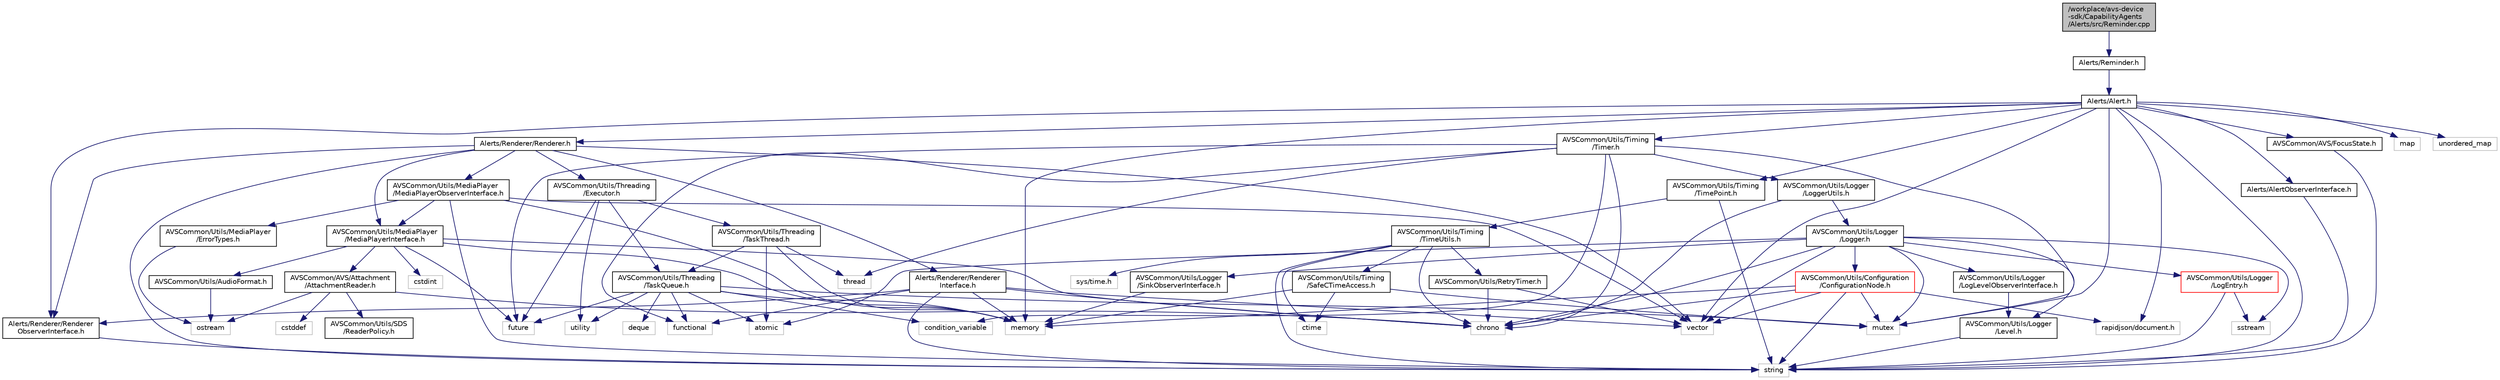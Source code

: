 digraph "/workplace/avs-device-sdk/CapabilityAgents/Alerts/src/Reminder.cpp"
{
  edge [fontname="Helvetica",fontsize="10",labelfontname="Helvetica",labelfontsize="10"];
  node [fontname="Helvetica",fontsize="10",shape=record];
  Node1 [label="/workplace/avs-device\l-sdk/CapabilityAgents\l/Alerts/src/Reminder.cpp",height=0.2,width=0.4,color="black", fillcolor="grey75", style="filled", fontcolor="black"];
  Node1 -> Node2 [color="midnightblue",fontsize="10",style="solid",fontname="Helvetica"];
  Node2 [label="Alerts/Reminder.h",height=0.2,width=0.4,color="black", fillcolor="white", style="filled",URL="$_reminder_8h.html"];
  Node2 -> Node3 [color="midnightblue",fontsize="10",style="solid",fontname="Helvetica"];
  Node3 [label="Alerts/Alert.h",height=0.2,width=0.4,color="black", fillcolor="white", style="filled",URL="$_alert_8h.html"];
  Node3 -> Node4 [color="midnightblue",fontsize="10",style="solid",fontname="Helvetica"];
  Node4 [label="Alerts/AlertObserverInterface.h",height=0.2,width=0.4,color="black", fillcolor="white", style="filled",URL="$_alert_observer_interface_8h.html"];
  Node4 -> Node5 [color="midnightblue",fontsize="10",style="solid",fontname="Helvetica"];
  Node5 [label="string",height=0.2,width=0.4,color="grey75", fillcolor="white", style="filled"];
  Node3 -> Node6 [color="midnightblue",fontsize="10",style="solid",fontname="Helvetica"];
  Node6 [label="Alerts/Renderer/Renderer.h",height=0.2,width=0.4,color="black", fillcolor="white", style="filled",URL="$_renderer_8h.html"];
  Node6 -> Node7 [color="midnightblue",fontsize="10",style="solid",fontname="Helvetica"];
  Node7 [label="Alerts/Renderer/Renderer\lInterface.h",height=0.2,width=0.4,color="black", fillcolor="white", style="filled",URL="$_renderer_interface_8h.html"];
  Node7 -> Node8 [color="midnightblue",fontsize="10",style="solid",fontname="Helvetica"];
  Node8 [label="Alerts/Renderer/Renderer\lObserverInterface.h",height=0.2,width=0.4,color="black", fillcolor="white", style="filled",URL="$_renderer_observer_interface_8h.html"];
  Node8 -> Node5 [color="midnightblue",fontsize="10",style="solid",fontname="Helvetica"];
  Node7 -> Node9 [color="midnightblue",fontsize="10",style="solid",fontname="Helvetica"];
  Node9 [label="chrono",height=0.2,width=0.4,color="grey75", fillcolor="white", style="filled"];
  Node7 -> Node10 [color="midnightblue",fontsize="10",style="solid",fontname="Helvetica"];
  Node10 [label="functional",height=0.2,width=0.4,color="grey75", fillcolor="white", style="filled"];
  Node7 -> Node11 [color="midnightblue",fontsize="10",style="solid",fontname="Helvetica"];
  Node11 [label="memory",height=0.2,width=0.4,color="grey75", fillcolor="white", style="filled"];
  Node7 -> Node5 [color="midnightblue",fontsize="10",style="solid",fontname="Helvetica"];
  Node7 -> Node12 [color="midnightblue",fontsize="10",style="solid",fontname="Helvetica"];
  Node12 [label="vector",height=0.2,width=0.4,color="grey75", fillcolor="white", style="filled"];
  Node6 -> Node8 [color="midnightblue",fontsize="10",style="solid",fontname="Helvetica"];
  Node6 -> Node13 [color="midnightblue",fontsize="10",style="solid",fontname="Helvetica"];
  Node13 [label="AVSCommon/Utils/Threading\l/Executor.h",height=0.2,width=0.4,color="black", fillcolor="white", style="filled",URL="$_executor_8h.html"];
  Node13 -> Node14 [color="midnightblue",fontsize="10",style="solid",fontname="Helvetica"];
  Node14 [label="future",height=0.2,width=0.4,color="grey75", fillcolor="white", style="filled"];
  Node13 -> Node15 [color="midnightblue",fontsize="10",style="solid",fontname="Helvetica"];
  Node15 [label="utility",height=0.2,width=0.4,color="grey75", fillcolor="white", style="filled"];
  Node13 -> Node16 [color="midnightblue",fontsize="10",style="solid",fontname="Helvetica"];
  Node16 [label="AVSCommon/Utils/Threading\l/TaskThread.h",height=0.2,width=0.4,color="black", fillcolor="white", style="filled",URL="$_task_thread_8h.html"];
  Node16 -> Node17 [color="midnightblue",fontsize="10",style="solid",fontname="Helvetica"];
  Node17 [label="atomic",height=0.2,width=0.4,color="grey75", fillcolor="white", style="filled"];
  Node16 -> Node11 [color="midnightblue",fontsize="10",style="solid",fontname="Helvetica"];
  Node16 -> Node18 [color="midnightblue",fontsize="10",style="solid",fontname="Helvetica"];
  Node18 [label="thread",height=0.2,width=0.4,color="grey75", fillcolor="white", style="filled"];
  Node16 -> Node19 [color="midnightblue",fontsize="10",style="solid",fontname="Helvetica"];
  Node19 [label="AVSCommon/Utils/Threading\l/TaskQueue.h",height=0.2,width=0.4,color="black", fillcolor="white", style="filled",URL="$_task_queue_8h.html"];
  Node19 -> Node17 [color="midnightblue",fontsize="10",style="solid",fontname="Helvetica"];
  Node19 -> Node20 [color="midnightblue",fontsize="10",style="solid",fontname="Helvetica"];
  Node20 [label="condition_variable",height=0.2,width=0.4,color="grey75", fillcolor="white", style="filled"];
  Node19 -> Node21 [color="midnightblue",fontsize="10",style="solid",fontname="Helvetica"];
  Node21 [label="deque",height=0.2,width=0.4,color="grey75", fillcolor="white", style="filled"];
  Node19 -> Node10 [color="midnightblue",fontsize="10",style="solid",fontname="Helvetica"];
  Node19 -> Node14 [color="midnightblue",fontsize="10",style="solid",fontname="Helvetica"];
  Node19 -> Node11 [color="midnightblue",fontsize="10",style="solid",fontname="Helvetica"];
  Node19 -> Node22 [color="midnightblue",fontsize="10",style="solid",fontname="Helvetica"];
  Node22 [label="mutex",height=0.2,width=0.4,color="grey75", fillcolor="white", style="filled"];
  Node19 -> Node15 [color="midnightblue",fontsize="10",style="solid",fontname="Helvetica"];
  Node13 -> Node19 [color="midnightblue",fontsize="10",style="solid",fontname="Helvetica"];
  Node6 -> Node23 [color="midnightblue",fontsize="10",style="solid",fontname="Helvetica"];
  Node23 [label="AVSCommon/Utils/MediaPlayer\l/MediaPlayerInterface.h",height=0.2,width=0.4,color="black", fillcolor="white", style="filled",URL="$_media_player_interface_8h.html"];
  Node23 -> Node9 [color="midnightblue",fontsize="10",style="solid",fontname="Helvetica"];
  Node23 -> Node24 [color="midnightblue",fontsize="10",style="solid",fontname="Helvetica"];
  Node24 [label="cstdint",height=0.2,width=0.4,color="grey75", fillcolor="white", style="filled"];
  Node23 -> Node14 [color="midnightblue",fontsize="10",style="solid",fontname="Helvetica"];
  Node23 -> Node11 [color="midnightblue",fontsize="10",style="solid",fontname="Helvetica"];
  Node23 -> Node25 [color="midnightblue",fontsize="10",style="solid",fontname="Helvetica"];
  Node25 [label="AVSCommon/AVS/Attachment\l/AttachmentReader.h",height=0.2,width=0.4,color="black", fillcolor="white", style="filled",URL="$_attachment_reader_8h.html"];
  Node25 -> Node9 [color="midnightblue",fontsize="10",style="solid",fontname="Helvetica"];
  Node25 -> Node26 [color="midnightblue",fontsize="10",style="solid",fontname="Helvetica"];
  Node26 [label="cstddef",height=0.2,width=0.4,color="grey75", fillcolor="white", style="filled"];
  Node25 -> Node27 [color="midnightblue",fontsize="10",style="solid",fontname="Helvetica"];
  Node27 [label="ostream",height=0.2,width=0.4,color="grey75", fillcolor="white", style="filled"];
  Node25 -> Node28 [color="midnightblue",fontsize="10",style="solid",fontname="Helvetica"];
  Node28 [label="AVSCommon/Utils/SDS\l/ReaderPolicy.h",height=0.2,width=0.4,color="black", fillcolor="white", style="filled",URL="$_reader_policy_8h.html"];
  Node23 -> Node29 [color="midnightblue",fontsize="10",style="solid",fontname="Helvetica"];
  Node29 [label="AVSCommon/Utils/AudioFormat.h",height=0.2,width=0.4,color="black", fillcolor="white", style="filled",URL="$_audio_format_8h.html"];
  Node29 -> Node27 [color="midnightblue",fontsize="10",style="solid",fontname="Helvetica"];
  Node6 -> Node30 [color="midnightblue",fontsize="10",style="solid",fontname="Helvetica"];
  Node30 [label="AVSCommon/Utils/MediaPlayer\l/MediaPlayerObserverInterface.h",height=0.2,width=0.4,color="black", fillcolor="white", style="filled",URL="$_media_player_observer_interface_8h.html"];
  Node30 -> Node5 [color="midnightblue",fontsize="10",style="solid",fontname="Helvetica"];
  Node30 -> Node12 [color="midnightblue",fontsize="10",style="solid",fontname="Helvetica"];
  Node30 -> Node11 [color="midnightblue",fontsize="10",style="solid",fontname="Helvetica"];
  Node30 -> Node31 [color="midnightblue",fontsize="10",style="solid",fontname="Helvetica"];
  Node31 [label="AVSCommon/Utils/MediaPlayer\l/ErrorTypes.h",height=0.2,width=0.4,color="black", fillcolor="white", style="filled",URL="$_error_types_8h.html"];
  Node31 -> Node27 [color="midnightblue",fontsize="10",style="solid",fontname="Helvetica"];
  Node30 -> Node23 [color="midnightblue",fontsize="10",style="solid",fontname="Helvetica"];
  Node6 -> Node5 [color="midnightblue",fontsize="10",style="solid",fontname="Helvetica"];
  Node6 -> Node12 [color="midnightblue",fontsize="10",style="solid",fontname="Helvetica"];
  Node3 -> Node8 [color="midnightblue",fontsize="10",style="solid",fontname="Helvetica"];
  Node3 -> Node32 [color="midnightblue",fontsize="10",style="solid",fontname="Helvetica"];
  Node32 [label="AVSCommon/AVS/FocusState.h",height=0.2,width=0.4,color="black", fillcolor="white", style="filled",URL="$_focus_state_8h.html"];
  Node32 -> Node5 [color="midnightblue",fontsize="10",style="solid",fontname="Helvetica"];
  Node3 -> Node33 [color="midnightblue",fontsize="10",style="solid",fontname="Helvetica"];
  Node33 [label="AVSCommon/Utils/Timing\l/Timer.h",height=0.2,width=0.4,color="black", fillcolor="white", style="filled",URL="$_a_v_s_common_2_utils_2include_2_a_v_s_common_2_utils_2_timing_2_timer_8h.html"];
  Node33 -> Node9 [color="midnightblue",fontsize="10",style="solid",fontname="Helvetica"];
  Node33 -> Node20 [color="midnightblue",fontsize="10",style="solid",fontname="Helvetica"];
  Node33 -> Node10 [color="midnightblue",fontsize="10",style="solid",fontname="Helvetica"];
  Node33 -> Node14 [color="midnightblue",fontsize="10",style="solid",fontname="Helvetica"];
  Node33 -> Node22 [color="midnightblue",fontsize="10",style="solid",fontname="Helvetica"];
  Node33 -> Node18 [color="midnightblue",fontsize="10",style="solid",fontname="Helvetica"];
  Node33 -> Node34 [color="midnightblue",fontsize="10",style="solid",fontname="Helvetica"];
  Node34 [label="AVSCommon/Utils/Logger\l/LoggerUtils.h",height=0.2,width=0.4,color="black", fillcolor="white", style="filled",URL="$_logger_utils_8h.html"];
  Node34 -> Node9 [color="midnightblue",fontsize="10",style="solid",fontname="Helvetica"];
  Node34 -> Node35 [color="midnightblue",fontsize="10",style="solid",fontname="Helvetica"];
  Node35 [label="AVSCommon/Utils/Logger\l/Logger.h",height=0.2,width=0.4,color="black", fillcolor="white", style="filled",URL="$_logger_8h.html"];
  Node35 -> Node17 [color="midnightblue",fontsize="10",style="solid",fontname="Helvetica"];
  Node35 -> Node9 [color="midnightblue",fontsize="10",style="solid",fontname="Helvetica"];
  Node35 -> Node22 [color="midnightblue",fontsize="10",style="solid",fontname="Helvetica"];
  Node35 -> Node36 [color="midnightblue",fontsize="10",style="solid",fontname="Helvetica"];
  Node36 [label="sstream",height=0.2,width=0.4,color="grey75", fillcolor="white", style="filled"];
  Node35 -> Node12 [color="midnightblue",fontsize="10",style="solid",fontname="Helvetica"];
  Node35 -> Node37 [color="midnightblue",fontsize="10",style="solid",fontname="Helvetica"];
  Node37 [label="AVSCommon/Utils/Configuration\l/ConfigurationNode.h",height=0.2,width=0.4,color="red", fillcolor="white", style="filled",URL="$_configuration_node_8h.html"];
  Node37 -> Node9 [color="midnightblue",fontsize="10",style="solid",fontname="Helvetica"];
  Node37 -> Node11 [color="midnightblue",fontsize="10",style="solid",fontname="Helvetica"];
  Node37 -> Node22 [color="midnightblue",fontsize="10",style="solid",fontname="Helvetica"];
  Node37 -> Node5 [color="midnightblue",fontsize="10",style="solid",fontname="Helvetica"];
  Node37 -> Node12 [color="midnightblue",fontsize="10",style="solid",fontname="Helvetica"];
  Node37 -> Node38 [color="midnightblue",fontsize="10",style="solid",fontname="Helvetica"];
  Node38 [label="rapidjson/document.h",height=0.2,width=0.4,color="grey75", fillcolor="white", style="filled"];
  Node35 -> Node39 [color="midnightblue",fontsize="10",style="solid",fontname="Helvetica"];
  Node39 [label="AVSCommon/Utils/Logger\l/Level.h",height=0.2,width=0.4,color="black", fillcolor="white", style="filled",URL="$_level_8h.html"];
  Node39 -> Node5 [color="midnightblue",fontsize="10",style="solid",fontname="Helvetica"];
  Node35 -> Node40 [color="midnightblue",fontsize="10",style="solid",fontname="Helvetica"];
  Node40 [label="AVSCommon/Utils/Logger\l/LogEntry.h",height=0.2,width=0.4,color="red", fillcolor="white", style="filled",URL="$_log_entry_8h.html"];
  Node40 -> Node36 [color="midnightblue",fontsize="10",style="solid",fontname="Helvetica"];
  Node40 -> Node5 [color="midnightblue",fontsize="10",style="solid",fontname="Helvetica"];
  Node35 -> Node41 [color="midnightblue",fontsize="10",style="solid",fontname="Helvetica"];
  Node41 [label="AVSCommon/Utils/Logger\l/LogLevelObserverInterface.h",height=0.2,width=0.4,color="black", fillcolor="white", style="filled",URL="$_log_level_observer_interface_8h.html"];
  Node41 -> Node39 [color="midnightblue",fontsize="10",style="solid",fontname="Helvetica"];
  Node35 -> Node42 [color="midnightblue",fontsize="10",style="solid",fontname="Helvetica"];
  Node42 [label="AVSCommon/Utils/Logger\l/SinkObserverInterface.h",height=0.2,width=0.4,color="black", fillcolor="white", style="filled",URL="$_sink_observer_interface_8h.html"];
  Node42 -> Node11 [color="midnightblue",fontsize="10",style="solid",fontname="Helvetica"];
  Node3 -> Node43 [color="midnightblue",fontsize="10",style="solid",fontname="Helvetica"];
  Node43 [label="AVSCommon/Utils/Timing\l/TimePoint.h",height=0.2,width=0.4,color="black", fillcolor="white", style="filled",URL="$_time_point_8h.html"];
  Node43 -> Node5 [color="midnightblue",fontsize="10",style="solid",fontname="Helvetica"];
  Node43 -> Node44 [color="midnightblue",fontsize="10",style="solid",fontname="Helvetica"];
  Node44 [label="AVSCommon/Utils/Timing\l/TimeUtils.h",height=0.2,width=0.4,color="black", fillcolor="white", style="filled",URL="$_time_utils_8h.html"];
  Node44 -> Node9 [color="midnightblue",fontsize="10",style="solid",fontname="Helvetica"];
  Node44 -> Node45 [color="midnightblue",fontsize="10",style="solid",fontname="Helvetica"];
  Node45 [label="ctime",height=0.2,width=0.4,color="grey75", fillcolor="white", style="filled"];
  Node44 -> Node5 [color="midnightblue",fontsize="10",style="solid",fontname="Helvetica"];
  Node44 -> Node46 [color="midnightblue",fontsize="10",style="solid",fontname="Helvetica"];
  Node46 [label="sys/time.h",height=0.2,width=0.4,color="grey75", fillcolor="white", style="filled"];
  Node44 -> Node47 [color="midnightblue",fontsize="10",style="solid",fontname="Helvetica"];
  Node47 [label="AVSCommon/Utils/RetryTimer.h",height=0.2,width=0.4,color="black", fillcolor="white", style="filled",URL="$_retry_timer_8h.html"];
  Node47 -> Node9 [color="midnightblue",fontsize="10",style="solid",fontname="Helvetica"];
  Node47 -> Node12 [color="midnightblue",fontsize="10",style="solid",fontname="Helvetica"];
  Node44 -> Node48 [color="midnightblue",fontsize="10",style="solid",fontname="Helvetica"];
  Node48 [label="AVSCommon/Utils/Timing\l/SafeCTimeAccess.h",height=0.2,width=0.4,color="black", fillcolor="white", style="filled",URL="$_safe_c_time_access_8h.html"];
  Node48 -> Node45 [color="midnightblue",fontsize="10",style="solid",fontname="Helvetica"];
  Node48 -> Node11 [color="midnightblue",fontsize="10",style="solid",fontname="Helvetica"];
  Node48 -> Node22 [color="midnightblue",fontsize="10",style="solid",fontname="Helvetica"];
  Node3 -> Node49 [color="midnightblue",fontsize="10",style="solid",fontname="Helvetica"];
  Node49 [label="map",height=0.2,width=0.4,color="grey75", fillcolor="white", style="filled"];
  Node3 -> Node11 [color="midnightblue",fontsize="10",style="solid",fontname="Helvetica"];
  Node3 -> Node22 [color="midnightblue",fontsize="10",style="solid",fontname="Helvetica"];
  Node3 -> Node5 [color="midnightblue",fontsize="10",style="solid",fontname="Helvetica"];
  Node3 -> Node50 [color="midnightblue",fontsize="10",style="solid",fontname="Helvetica"];
  Node50 [label="unordered_map",height=0.2,width=0.4,color="grey75", fillcolor="white", style="filled"];
  Node3 -> Node12 [color="midnightblue",fontsize="10",style="solid",fontname="Helvetica"];
  Node3 -> Node38 [color="midnightblue",fontsize="10",style="solid",fontname="Helvetica"];
}

